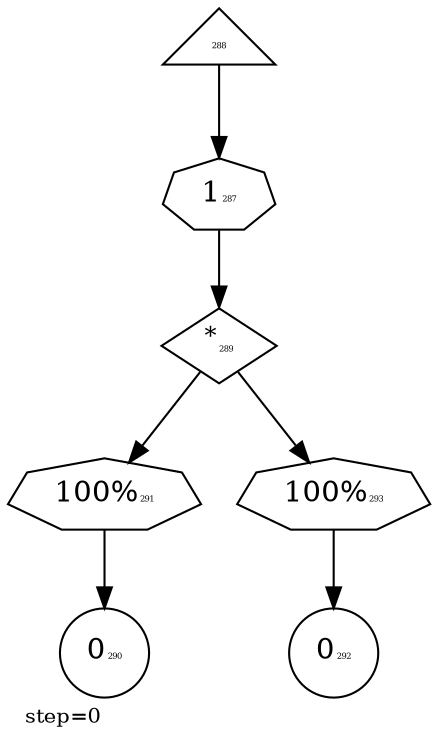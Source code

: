 digraph {
  graph  [labelloc=bottom,labeljust=left,fontsize="10",label="step=0"];
  "288" [shape=triangle,peripheries="1",label=<<FONT POINT-SIZE='4'>288</FONT>>,labelfontcolor=black,color=black];
  "289" [shape=diamond,peripheries="1",label=<<SUP>*</SUP><FONT POINT-SIZE='4'>289</FONT>>,labelfontcolor=black,color=black];
  "290" [shape=circle,peripheries="1",label=<0<FONT POINT-SIZE='4'>290</FONT>>,labelfontcolor=black,color=black];
  "292" [shape=circle,peripheries="1",label=<0<FONT POINT-SIZE='4'>292</FONT>>,labelfontcolor=black,color=black];
  "287" [label=<1<FONT POINT-SIZE='4'>287</FONT>>,peripheries="1",color=black,shape=septagon];
  "288" -> "287" [color=black];
  "287" -> "289" [color=black];
  "291" [label=<100%<FONT POINT-SIZE='4'>291</FONT>>,peripheries="1",color=black,shape=septagon];
  "289" -> "291" [color=black];
  "291" -> "290" [color=black];
  "293" [label=<100%<FONT POINT-SIZE='4'>293</FONT>>,peripheries="1",color=black,shape=septagon];
  "289" -> "293" [color=black];
  "293" -> "292" [color=black];
}
